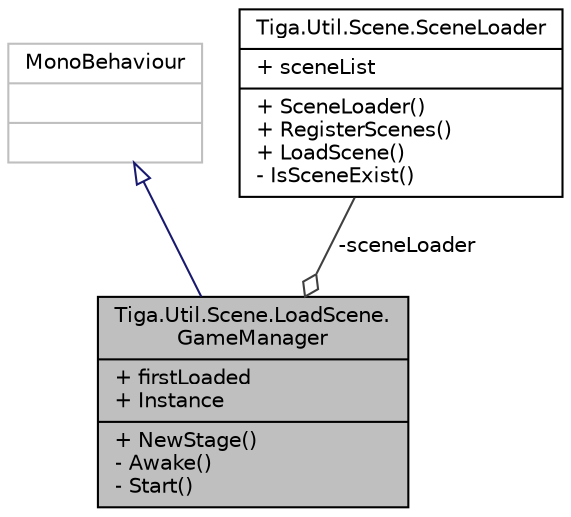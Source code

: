 digraph "Tiga.Util.Scene.LoadScene.GameManager"
{
 // LATEX_PDF_SIZE
  edge [fontname="Helvetica",fontsize="10",labelfontname="Helvetica",labelfontsize="10"];
  node [fontname="Helvetica",fontsize="10",shape=record];
  Node1 [label="{Tiga.Util.Scene.LoadScene.\lGameManager\n|+ firstLoaded\l+ Instance\l|+ NewStage()\l- Awake()\l- Start()\l}",height=0.2,width=0.4,color="black", fillcolor="grey75", style="filled", fontcolor="black",tooltip=" "];
  Node2 -> Node1 [dir="back",color="midnightblue",fontsize="10",style="solid",arrowtail="onormal",fontname="Helvetica"];
  Node2 [label="{MonoBehaviour\n||}",height=0.2,width=0.4,color="grey75", fillcolor="white", style="filled",tooltip=" "];
  Node3 -> Node1 [color="grey25",fontsize="10",style="solid",label=" -sceneLoader" ,arrowhead="odiamond",fontname="Helvetica"];
  Node3 [label="{Tiga.Util.Scene.SceneLoader\n|+ sceneList\l|+ SceneLoader()\l+ RegisterScenes()\l+ LoadScene()\l- IsSceneExist()\l}",height=0.2,width=0.4,color="black", fillcolor="white", style="filled",URL="$class_tiga_1_1_util_1_1_scene_1_1_scene_loader.html",tooltip=" "];
}
